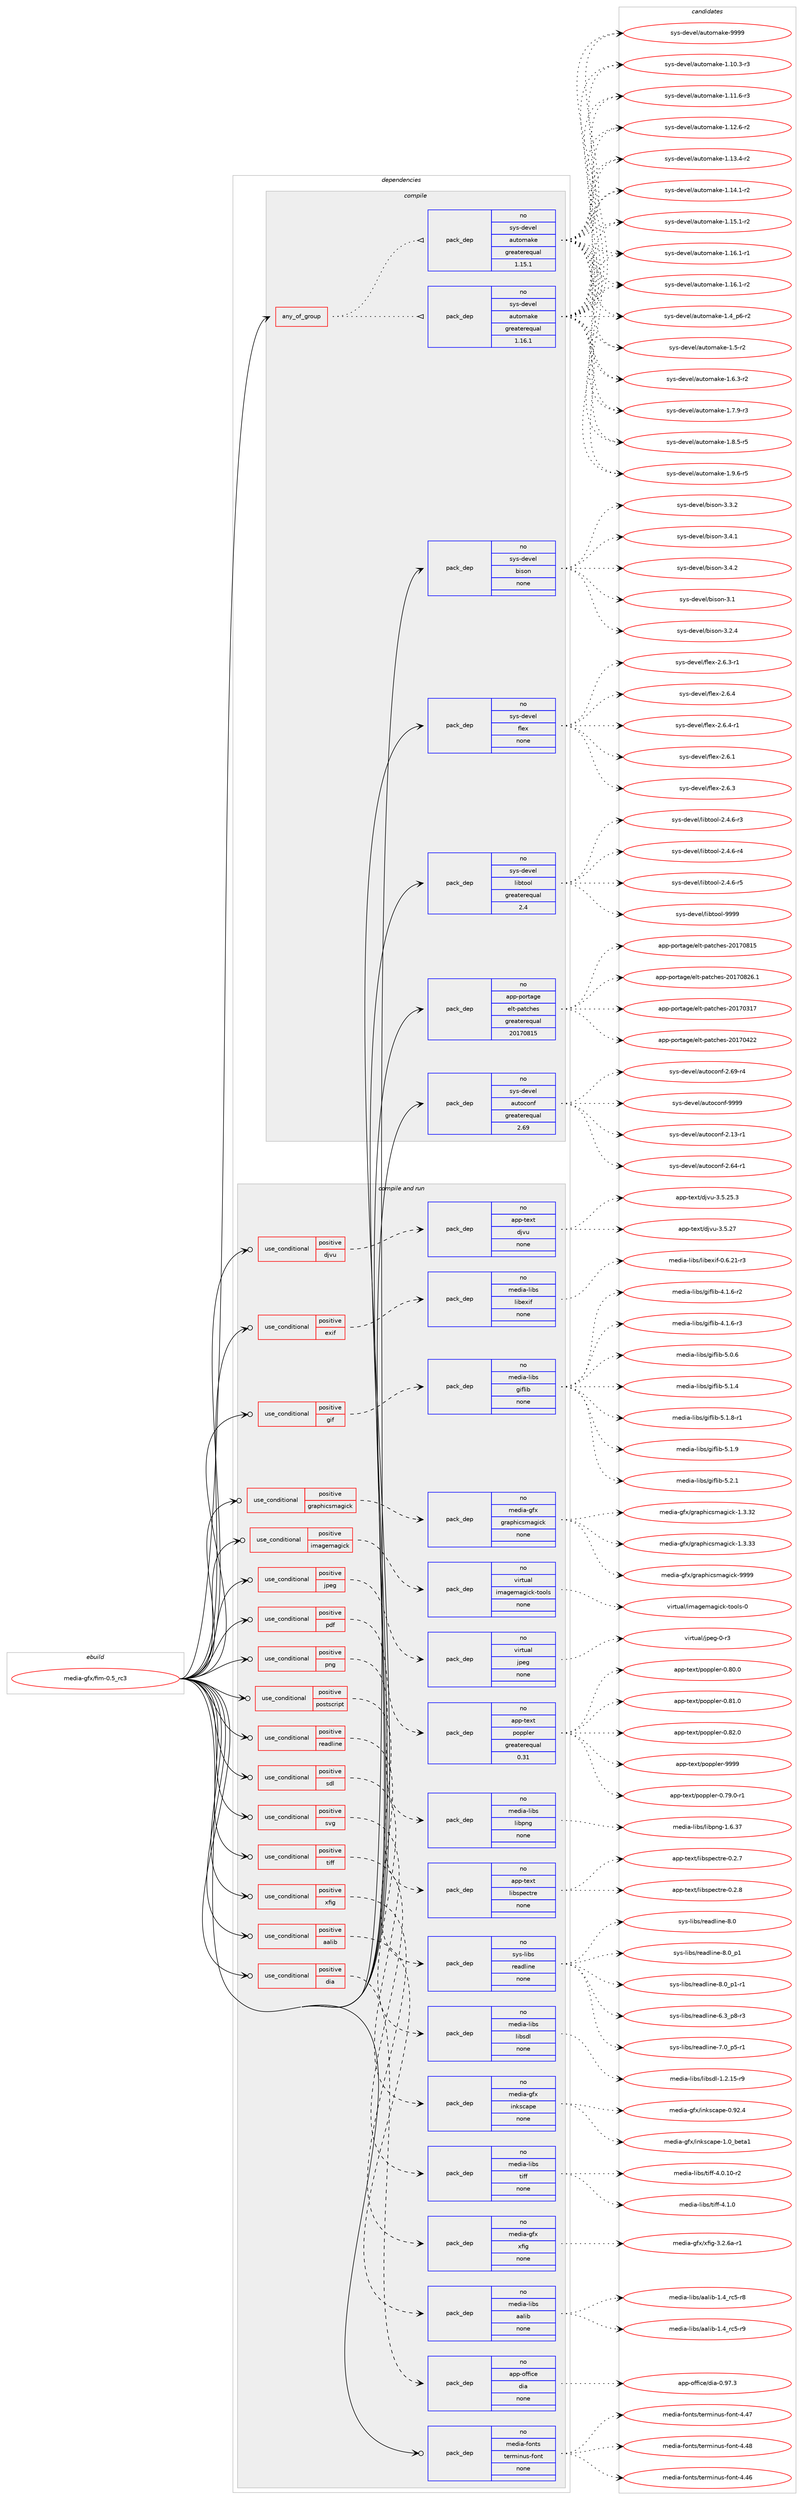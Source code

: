 digraph prolog {

# *************
# Graph options
# *************

newrank=true;
concentrate=true;
compound=true;
graph [rankdir=LR,fontname=Helvetica,fontsize=10,ranksep=1.5];#, ranksep=2.5, nodesep=0.2];
edge  [arrowhead=vee];
node  [fontname=Helvetica,fontsize=10];

# **********
# The ebuild
# **********

subgraph cluster_leftcol {
color=gray;
rank=same;
label=<<i>ebuild</i>>;
id [label="media-gfx/fim-0.5_rc3", color=red, width=4, href="../media-gfx/fim-0.5_rc3.svg"];
}

# ****************
# The dependencies
# ****************

subgraph cluster_midcol {
color=gray;
label=<<i>dependencies</i>>;
subgraph cluster_compile {
fillcolor="#eeeeee";
style=filled;
label=<<i>compile</i>>;
subgraph any13114 {
dependency779143 [label=<<TABLE BORDER="0" CELLBORDER="1" CELLSPACING="0" CELLPADDING="4"><TR><TD CELLPADDING="10">any_of_group</TD></TR></TABLE>>, shape=none, color=red];subgraph pack575987 {
dependency779144 [label=<<TABLE BORDER="0" CELLBORDER="1" CELLSPACING="0" CELLPADDING="4" WIDTH="220"><TR><TD ROWSPAN="6" CELLPADDING="30">pack_dep</TD></TR><TR><TD WIDTH="110">no</TD></TR><TR><TD>sys-devel</TD></TR><TR><TD>automake</TD></TR><TR><TD>greaterequal</TD></TR><TR><TD>1.16.1</TD></TR></TABLE>>, shape=none, color=blue];
}
dependency779143:e -> dependency779144:w [weight=20,style="dotted",arrowhead="oinv"];
subgraph pack575988 {
dependency779145 [label=<<TABLE BORDER="0" CELLBORDER="1" CELLSPACING="0" CELLPADDING="4" WIDTH="220"><TR><TD ROWSPAN="6" CELLPADDING="30">pack_dep</TD></TR><TR><TD WIDTH="110">no</TD></TR><TR><TD>sys-devel</TD></TR><TR><TD>automake</TD></TR><TR><TD>greaterequal</TD></TR><TR><TD>1.15.1</TD></TR></TABLE>>, shape=none, color=blue];
}
dependency779143:e -> dependency779145:w [weight=20,style="dotted",arrowhead="oinv"];
}
id:e -> dependency779143:w [weight=20,style="solid",arrowhead="vee"];
subgraph pack575989 {
dependency779146 [label=<<TABLE BORDER="0" CELLBORDER="1" CELLSPACING="0" CELLPADDING="4" WIDTH="220"><TR><TD ROWSPAN="6" CELLPADDING="30">pack_dep</TD></TR><TR><TD WIDTH="110">no</TD></TR><TR><TD>app-portage</TD></TR><TR><TD>elt-patches</TD></TR><TR><TD>greaterequal</TD></TR><TR><TD>20170815</TD></TR></TABLE>>, shape=none, color=blue];
}
id:e -> dependency779146:w [weight=20,style="solid",arrowhead="vee"];
subgraph pack575990 {
dependency779147 [label=<<TABLE BORDER="0" CELLBORDER="1" CELLSPACING="0" CELLPADDING="4" WIDTH="220"><TR><TD ROWSPAN="6" CELLPADDING="30">pack_dep</TD></TR><TR><TD WIDTH="110">no</TD></TR><TR><TD>sys-devel</TD></TR><TR><TD>autoconf</TD></TR><TR><TD>greaterequal</TD></TR><TR><TD>2.69</TD></TR></TABLE>>, shape=none, color=blue];
}
id:e -> dependency779147:w [weight=20,style="solid",arrowhead="vee"];
subgraph pack575991 {
dependency779148 [label=<<TABLE BORDER="0" CELLBORDER="1" CELLSPACING="0" CELLPADDING="4" WIDTH="220"><TR><TD ROWSPAN="6" CELLPADDING="30">pack_dep</TD></TR><TR><TD WIDTH="110">no</TD></TR><TR><TD>sys-devel</TD></TR><TR><TD>bison</TD></TR><TR><TD>none</TD></TR><TR><TD></TD></TR></TABLE>>, shape=none, color=blue];
}
id:e -> dependency779148:w [weight=20,style="solid",arrowhead="vee"];
subgraph pack575992 {
dependency779149 [label=<<TABLE BORDER="0" CELLBORDER="1" CELLSPACING="0" CELLPADDING="4" WIDTH="220"><TR><TD ROWSPAN="6" CELLPADDING="30">pack_dep</TD></TR><TR><TD WIDTH="110">no</TD></TR><TR><TD>sys-devel</TD></TR><TR><TD>flex</TD></TR><TR><TD>none</TD></TR><TR><TD></TD></TR></TABLE>>, shape=none, color=blue];
}
id:e -> dependency779149:w [weight=20,style="solid",arrowhead="vee"];
subgraph pack575993 {
dependency779150 [label=<<TABLE BORDER="0" CELLBORDER="1" CELLSPACING="0" CELLPADDING="4" WIDTH="220"><TR><TD ROWSPAN="6" CELLPADDING="30">pack_dep</TD></TR><TR><TD WIDTH="110">no</TD></TR><TR><TD>sys-devel</TD></TR><TR><TD>libtool</TD></TR><TR><TD>greaterequal</TD></TR><TR><TD>2.4</TD></TR></TABLE>>, shape=none, color=blue];
}
id:e -> dependency779150:w [weight=20,style="solid",arrowhead="vee"];
}
subgraph cluster_compileandrun {
fillcolor="#eeeeee";
style=filled;
label=<<i>compile and run</i>>;
subgraph cond189625 {
dependency779151 [label=<<TABLE BORDER="0" CELLBORDER="1" CELLSPACING="0" CELLPADDING="4"><TR><TD ROWSPAN="3" CELLPADDING="10">use_conditional</TD></TR><TR><TD>positive</TD></TR><TR><TD>aalib</TD></TR></TABLE>>, shape=none, color=red];
subgraph pack575994 {
dependency779152 [label=<<TABLE BORDER="0" CELLBORDER="1" CELLSPACING="0" CELLPADDING="4" WIDTH="220"><TR><TD ROWSPAN="6" CELLPADDING="30">pack_dep</TD></TR><TR><TD WIDTH="110">no</TD></TR><TR><TD>media-libs</TD></TR><TR><TD>aalib</TD></TR><TR><TD>none</TD></TR><TR><TD></TD></TR></TABLE>>, shape=none, color=blue];
}
dependency779151:e -> dependency779152:w [weight=20,style="dashed",arrowhead="vee"];
}
id:e -> dependency779151:w [weight=20,style="solid",arrowhead="odotvee"];
subgraph cond189626 {
dependency779153 [label=<<TABLE BORDER="0" CELLBORDER="1" CELLSPACING="0" CELLPADDING="4"><TR><TD ROWSPAN="3" CELLPADDING="10">use_conditional</TD></TR><TR><TD>positive</TD></TR><TR><TD>dia</TD></TR></TABLE>>, shape=none, color=red];
subgraph pack575995 {
dependency779154 [label=<<TABLE BORDER="0" CELLBORDER="1" CELLSPACING="0" CELLPADDING="4" WIDTH="220"><TR><TD ROWSPAN="6" CELLPADDING="30">pack_dep</TD></TR><TR><TD WIDTH="110">no</TD></TR><TR><TD>app-office</TD></TR><TR><TD>dia</TD></TR><TR><TD>none</TD></TR><TR><TD></TD></TR></TABLE>>, shape=none, color=blue];
}
dependency779153:e -> dependency779154:w [weight=20,style="dashed",arrowhead="vee"];
}
id:e -> dependency779153:w [weight=20,style="solid",arrowhead="odotvee"];
subgraph cond189627 {
dependency779155 [label=<<TABLE BORDER="0" CELLBORDER="1" CELLSPACING="0" CELLPADDING="4"><TR><TD ROWSPAN="3" CELLPADDING="10">use_conditional</TD></TR><TR><TD>positive</TD></TR><TR><TD>djvu</TD></TR></TABLE>>, shape=none, color=red];
subgraph pack575996 {
dependency779156 [label=<<TABLE BORDER="0" CELLBORDER="1" CELLSPACING="0" CELLPADDING="4" WIDTH="220"><TR><TD ROWSPAN="6" CELLPADDING="30">pack_dep</TD></TR><TR><TD WIDTH="110">no</TD></TR><TR><TD>app-text</TD></TR><TR><TD>djvu</TD></TR><TR><TD>none</TD></TR><TR><TD></TD></TR></TABLE>>, shape=none, color=blue];
}
dependency779155:e -> dependency779156:w [weight=20,style="dashed",arrowhead="vee"];
}
id:e -> dependency779155:w [weight=20,style="solid",arrowhead="odotvee"];
subgraph cond189628 {
dependency779157 [label=<<TABLE BORDER="0" CELLBORDER="1" CELLSPACING="0" CELLPADDING="4"><TR><TD ROWSPAN="3" CELLPADDING="10">use_conditional</TD></TR><TR><TD>positive</TD></TR><TR><TD>exif</TD></TR></TABLE>>, shape=none, color=red];
subgraph pack575997 {
dependency779158 [label=<<TABLE BORDER="0" CELLBORDER="1" CELLSPACING="0" CELLPADDING="4" WIDTH="220"><TR><TD ROWSPAN="6" CELLPADDING="30">pack_dep</TD></TR><TR><TD WIDTH="110">no</TD></TR><TR><TD>media-libs</TD></TR><TR><TD>libexif</TD></TR><TR><TD>none</TD></TR><TR><TD></TD></TR></TABLE>>, shape=none, color=blue];
}
dependency779157:e -> dependency779158:w [weight=20,style="dashed",arrowhead="vee"];
}
id:e -> dependency779157:w [weight=20,style="solid",arrowhead="odotvee"];
subgraph cond189629 {
dependency779159 [label=<<TABLE BORDER="0" CELLBORDER="1" CELLSPACING="0" CELLPADDING="4"><TR><TD ROWSPAN="3" CELLPADDING="10">use_conditional</TD></TR><TR><TD>positive</TD></TR><TR><TD>gif</TD></TR></TABLE>>, shape=none, color=red];
subgraph pack575998 {
dependency779160 [label=<<TABLE BORDER="0" CELLBORDER="1" CELLSPACING="0" CELLPADDING="4" WIDTH="220"><TR><TD ROWSPAN="6" CELLPADDING="30">pack_dep</TD></TR><TR><TD WIDTH="110">no</TD></TR><TR><TD>media-libs</TD></TR><TR><TD>giflib</TD></TR><TR><TD>none</TD></TR><TR><TD></TD></TR></TABLE>>, shape=none, color=blue];
}
dependency779159:e -> dependency779160:w [weight=20,style="dashed",arrowhead="vee"];
}
id:e -> dependency779159:w [weight=20,style="solid",arrowhead="odotvee"];
subgraph cond189630 {
dependency779161 [label=<<TABLE BORDER="0" CELLBORDER="1" CELLSPACING="0" CELLPADDING="4"><TR><TD ROWSPAN="3" CELLPADDING="10">use_conditional</TD></TR><TR><TD>positive</TD></TR><TR><TD>graphicsmagick</TD></TR></TABLE>>, shape=none, color=red];
subgraph pack575999 {
dependency779162 [label=<<TABLE BORDER="0" CELLBORDER="1" CELLSPACING="0" CELLPADDING="4" WIDTH="220"><TR><TD ROWSPAN="6" CELLPADDING="30">pack_dep</TD></TR><TR><TD WIDTH="110">no</TD></TR><TR><TD>media-gfx</TD></TR><TR><TD>graphicsmagick</TD></TR><TR><TD>none</TD></TR><TR><TD></TD></TR></TABLE>>, shape=none, color=blue];
}
dependency779161:e -> dependency779162:w [weight=20,style="dashed",arrowhead="vee"];
}
id:e -> dependency779161:w [weight=20,style="solid",arrowhead="odotvee"];
subgraph cond189631 {
dependency779163 [label=<<TABLE BORDER="0" CELLBORDER="1" CELLSPACING="0" CELLPADDING="4"><TR><TD ROWSPAN="3" CELLPADDING="10">use_conditional</TD></TR><TR><TD>positive</TD></TR><TR><TD>imagemagick</TD></TR></TABLE>>, shape=none, color=red];
subgraph pack576000 {
dependency779164 [label=<<TABLE BORDER="0" CELLBORDER="1" CELLSPACING="0" CELLPADDING="4" WIDTH="220"><TR><TD ROWSPAN="6" CELLPADDING="30">pack_dep</TD></TR><TR><TD WIDTH="110">no</TD></TR><TR><TD>virtual</TD></TR><TR><TD>imagemagick-tools</TD></TR><TR><TD>none</TD></TR><TR><TD></TD></TR></TABLE>>, shape=none, color=blue];
}
dependency779163:e -> dependency779164:w [weight=20,style="dashed",arrowhead="vee"];
}
id:e -> dependency779163:w [weight=20,style="solid",arrowhead="odotvee"];
subgraph cond189632 {
dependency779165 [label=<<TABLE BORDER="0" CELLBORDER="1" CELLSPACING="0" CELLPADDING="4"><TR><TD ROWSPAN="3" CELLPADDING="10">use_conditional</TD></TR><TR><TD>positive</TD></TR><TR><TD>jpeg</TD></TR></TABLE>>, shape=none, color=red];
subgraph pack576001 {
dependency779166 [label=<<TABLE BORDER="0" CELLBORDER="1" CELLSPACING="0" CELLPADDING="4" WIDTH="220"><TR><TD ROWSPAN="6" CELLPADDING="30">pack_dep</TD></TR><TR><TD WIDTH="110">no</TD></TR><TR><TD>virtual</TD></TR><TR><TD>jpeg</TD></TR><TR><TD>none</TD></TR><TR><TD></TD></TR></TABLE>>, shape=none, color=blue];
}
dependency779165:e -> dependency779166:w [weight=20,style="dashed",arrowhead="vee"];
}
id:e -> dependency779165:w [weight=20,style="solid",arrowhead="odotvee"];
subgraph cond189633 {
dependency779167 [label=<<TABLE BORDER="0" CELLBORDER="1" CELLSPACING="0" CELLPADDING="4"><TR><TD ROWSPAN="3" CELLPADDING="10">use_conditional</TD></TR><TR><TD>positive</TD></TR><TR><TD>pdf</TD></TR></TABLE>>, shape=none, color=red];
subgraph pack576002 {
dependency779168 [label=<<TABLE BORDER="0" CELLBORDER="1" CELLSPACING="0" CELLPADDING="4" WIDTH="220"><TR><TD ROWSPAN="6" CELLPADDING="30">pack_dep</TD></TR><TR><TD WIDTH="110">no</TD></TR><TR><TD>app-text</TD></TR><TR><TD>poppler</TD></TR><TR><TD>greaterequal</TD></TR><TR><TD>0.31</TD></TR></TABLE>>, shape=none, color=blue];
}
dependency779167:e -> dependency779168:w [weight=20,style="dashed",arrowhead="vee"];
}
id:e -> dependency779167:w [weight=20,style="solid",arrowhead="odotvee"];
subgraph cond189634 {
dependency779169 [label=<<TABLE BORDER="0" CELLBORDER="1" CELLSPACING="0" CELLPADDING="4"><TR><TD ROWSPAN="3" CELLPADDING="10">use_conditional</TD></TR><TR><TD>positive</TD></TR><TR><TD>png</TD></TR></TABLE>>, shape=none, color=red];
subgraph pack576003 {
dependency779170 [label=<<TABLE BORDER="0" CELLBORDER="1" CELLSPACING="0" CELLPADDING="4" WIDTH="220"><TR><TD ROWSPAN="6" CELLPADDING="30">pack_dep</TD></TR><TR><TD WIDTH="110">no</TD></TR><TR><TD>media-libs</TD></TR><TR><TD>libpng</TD></TR><TR><TD>none</TD></TR><TR><TD></TD></TR></TABLE>>, shape=none, color=blue];
}
dependency779169:e -> dependency779170:w [weight=20,style="dashed",arrowhead="vee"];
}
id:e -> dependency779169:w [weight=20,style="solid",arrowhead="odotvee"];
subgraph cond189635 {
dependency779171 [label=<<TABLE BORDER="0" CELLBORDER="1" CELLSPACING="0" CELLPADDING="4"><TR><TD ROWSPAN="3" CELLPADDING="10">use_conditional</TD></TR><TR><TD>positive</TD></TR><TR><TD>postscript</TD></TR></TABLE>>, shape=none, color=red];
subgraph pack576004 {
dependency779172 [label=<<TABLE BORDER="0" CELLBORDER="1" CELLSPACING="0" CELLPADDING="4" WIDTH="220"><TR><TD ROWSPAN="6" CELLPADDING="30">pack_dep</TD></TR><TR><TD WIDTH="110">no</TD></TR><TR><TD>app-text</TD></TR><TR><TD>libspectre</TD></TR><TR><TD>none</TD></TR><TR><TD></TD></TR></TABLE>>, shape=none, color=blue];
}
dependency779171:e -> dependency779172:w [weight=20,style="dashed",arrowhead="vee"];
}
id:e -> dependency779171:w [weight=20,style="solid",arrowhead="odotvee"];
subgraph cond189636 {
dependency779173 [label=<<TABLE BORDER="0" CELLBORDER="1" CELLSPACING="0" CELLPADDING="4"><TR><TD ROWSPAN="3" CELLPADDING="10">use_conditional</TD></TR><TR><TD>positive</TD></TR><TR><TD>readline</TD></TR></TABLE>>, shape=none, color=red];
subgraph pack576005 {
dependency779174 [label=<<TABLE BORDER="0" CELLBORDER="1" CELLSPACING="0" CELLPADDING="4" WIDTH="220"><TR><TD ROWSPAN="6" CELLPADDING="30">pack_dep</TD></TR><TR><TD WIDTH="110">no</TD></TR><TR><TD>sys-libs</TD></TR><TR><TD>readline</TD></TR><TR><TD>none</TD></TR><TR><TD></TD></TR></TABLE>>, shape=none, color=blue];
}
dependency779173:e -> dependency779174:w [weight=20,style="dashed",arrowhead="vee"];
}
id:e -> dependency779173:w [weight=20,style="solid",arrowhead="odotvee"];
subgraph cond189637 {
dependency779175 [label=<<TABLE BORDER="0" CELLBORDER="1" CELLSPACING="0" CELLPADDING="4"><TR><TD ROWSPAN="3" CELLPADDING="10">use_conditional</TD></TR><TR><TD>positive</TD></TR><TR><TD>sdl</TD></TR></TABLE>>, shape=none, color=red];
subgraph pack576006 {
dependency779176 [label=<<TABLE BORDER="0" CELLBORDER="1" CELLSPACING="0" CELLPADDING="4" WIDTH="220"><TR><TD ROWSPAN="6" CELLPADDING="30">pack_dep</TD></TR><TR><TD WIDTH="110">no</TD></TR><TR><TD>media-libs</TD></TR><TR><TD>libsdl</TD></TR><TR><TD>none</TD></TR><TR><TD></TD></TR></TABLE>>, shape=none, color=blue];
}
dependency779175:e -> dependency779176:w [weight=20,style="dashed",arrowhead="vee"];
}
id:e -> dependency779175:w [weight=20,style="solid",arrowhead="odotvee"];
subgraph cond189638 {
dependency779177 [label=<<TABLE BORDER="0" CELLBORDER="1" CELLSPACING="0" CELLPADDING="4"><TR><TD ROWSPAN="3" CELLPADDING="10">use_conditional</TD></TR><TR><TD>positive</TD></TR><TR><TD>svg</TD></TR></TABLE>>, shape=none, color=red];
subgraph pack576007 {
dependency779178 [label=<<TABLE BORDER="0" CELLBORDER="1" CELLSPACING="0" CELLPADDING="4" WIDTH="220"><TR><TD ROWSPAN="6" CELLPADDING="30">pack_dep</TD></TR><TR><TD WIDTH="110">no</TD></TR><TR><TD>media-gfx</TD></TR><TR><TD>inkscape</TD></TR><TR><TD>none</TD></TR><TR><TD></TD></TR></TABLE>>, shape=none, color=blue];
}
dependency779177:e -> dependency779178:w [weight=20,style="dashed",arrowhead="vee"];
}
id:e -> dependency779177:w [weight=20,style="solid",arrowhead="odotvee"];
subgraph cond189639 {
dependency779179 [label=<<TABLE BORDER="0" CELLBORDER="1" CELLSPACING="0" CELLPADDING="4"><TR><TD ROWSPAN="3" CELLPADDING="10">use_conditional</TD></TR><TR><TD>positive</TD></TR><TR><TD>tiff</TD></TR></TABLE>>, shape=none, color=red];
subgraph pack576008 {
dependency779180 [label=<<TABLE BORDER="0" CELLBORDER="1" CELLSPACING="0" CELLPADDING="4" WIDTH="220"><TR><TD ROWSPAN="6" CELLPADDING="30">pack_dep</TD></TR><TR><TD WIDTH="110">no</TD></TR><TR><TD>media-libs</TD></TR><TR><TD>tiff</TD></TR><TR><TD>none</TD></TR><TR><TD></TD></TR></TABLE>>, shape=none, color=blue];
}
dependency779179:e -> dependency779180:w [weight=20,style="dashed",arrowhead="vee"];
}
id:e -> dependency779179:w [weight=20,style="solid",arrowhead="odotvee"];
subgraph cond189640 {
dependency779181 [label=<<TABLE BORDER="0" CELLBORDER="1" CELLSPACING="0" CELLPADDING="4"><TR><TD ROWSPAN="3" CELLPADDING="10">use_conditional</TD></TR><TR><TD>positive</TD></TR><TR><TD>xfig</TD></TR></TABLE>>, shape=none, color=red];
subgraph pack576009 {
dependency779182 [label=<<TABLE BORDER="0" CELLBORDER="1" CELLSPACING="0" CELLPADDING="4" WIDTH="220"><TR><TD ROWSPAN="6" CELLPADDING="30">pack_dep</TD></TR><TR><TD WIDTH="110">no</TD></TR><TR><TD>media-gfx</TD></TR><TR><TD>xfig</TD></TR><TR><TD>none</TD></TR><TR><TD></TD></TR></TABLE>>, shape=none, color=blue];
}
dependency779181:e -> dependency779182:w [weight=20,style="dashed",arrowhead="vee"];
}
id:e -> dependency779181:w [weight=20,style="solid",arrowhead="odotvee"];
subgraph pack576010 {
dependency779183 [label=<<TABLE BORDER="0" CELLBORDER="1" CELLSPACING="0" CELLPADDING="4" WIDTH="220"><TR><TD ROWSPAN="6" CELLPADDING="30">pack_dep</TD></TR><TR><TD WIDTH="110">no</TD></TR><TR><TD>media-fonts</TD></TR><TR><TD>terminus-font</TD></TR><TR><TD>none</TD></TR><TR><TD></TD></TR></TABLE>>, shape=none, color=blue];
}
id:e -> dependency779183:w [weight=20,style="solid",arrowhead="odotvee"];
}
subgraph cluster_run {
fillcolor="#eeeeee";
style=filled;
label=<<i>run</i>>;
}
}

# **************
# The candidates
# **************

subgraph cluster_choices {
rank=same;
color=gray;
label=<<i>candidates</i>>;

subgraph choice575987 {
color=black;
nodesep=1;
choice11512111545100101118101108479711711611110997107101454946494846514511451 [label="sys-devel/automake-1.10.3-r3", color=red, width=4,href="../sys-devel/automake-1.10.3-r3.svg"];
choice11512111545100101118101108479711711611110997107101454946494946544511451 [label="sys-devel/automake-1.11.6-r3", color=red, width=4,href="../sys-devel/automake-1.11.6-r3.svg"];
choice11512111545100101118101108479711711611110997107101454946495046544511450 [label="sys-devel/automake-1.12.6-r2", color=red, width=4,href="../sys-devel/automake-1.12.6-r2.svg"];
choice11512111545100101118101108479711711611110997107101454946495146524511450 [label="sys-devel/automake-1.13.4-r2", color=red, width=4,href="../sys-devel/automake-1.13.4-r2.svg"];
choice11512111545100101118101108479711711611110997107101454946495246494511450 [label="sys-devel/automake-1.14.1-r2", color=red, width=4,href="../sys-devel/automake-1.14.1-r2.svg"];
choice11512111545100101118101108479711711611110997107101454946495346494511450 [label="sys-devel/automake-1.15.1-r2", color=red, width=4,href="../sys-devel/automake-1.15.1-r2.svg"];
choice11512111545100101118101108479711711611110997107101454946495446494511449 [label="sys-devel/automake-1.16.1-r1", color=red, width=4,href="../sys-devel/automake-1.16.1-r1.svg"];
choice11512111545100101118101108479711711611110997107101454946495446494511450 [label="sys-devel/automake-1.16.1-r2", color=red, width=4,href="../sys-devel/automake-1.16.1-r2.svg"];
choice115121115451001011181011084797117116111109971071014549465295112544511450 [label="sys-devel/automake-1.4_p6-r2", color=red, width=4,href="../sys-devel/automake-1.4_p6-r2.svg"];
choice11512111545100101118101108479711711611110997107101454946534511450 [label="sys-devel/automake-1.5-r2", color=red, width=4,href="../sys-devel/automake-1.5-r2.svg"];
choice115121115451001011181011084797117116111109971071014549465446514511450 [label="sys-devel/automake-1.6.3-r2", color=red, width=4,href="../sys-devel/automake-1.6.3-r2.svg"];
choice115121115451001011181011084797117116111109971071014549465546574511451 [label="sys-devel/automake-1.7.9-r3", color=red, width=4,href="../sys-devel/automake-1.7.9-r3.svg"];
choice115121115451001011181011084797117116111109971071014549465646534511453 [label="sys-devel/automake-1.8.5-r5", color=red, width=4,href="../sys-devel/automake-1.8.5-r5.svg"];
choice115121115451001011181011084797117116111109971071014549465746544511453 [label="sys-devel/automake-1.9.6-r5", color=red, width=4,href="../sys-devel/automake-1.9.6-r5.svg"];
choice115121115451001011181011084797117116111109971071014557575757 [label="sys-devel/automake-9999", color=red, width=4,href="../sys-devel/automake-9999.svg"];
dependency779144:e -> choice11512111545100101118101108479711711611110997107101454946494846514511451:w [style=dotted,weight="100"];
dependency779144:e -> choice11512111545100101118101108479711711611110997107101454946494946544511451:w [style=dotted,weight="100"];
dependency779144:e -> choice11512111545100101118101108479711711611110997107101454946495046544511450:w [style=dotted,weight="100"];
dependency779144:e -> choice11512111545100101118101108479711711611110997107101454946495146524511450:w [style=dotted,weight="100"];
dependency779144:e -> choice11512111545100101118101108479711711611110997107101454946495246494511450:w [style=dotted,weight="100"];
dependency779144:e -> choice11512111545100101118101108479711711611110997107101454946495346494511450:w [style=dotted,weight="100"];
dependency779144:e -> choice11512111545100101118101108479711711611110997107101454946495446494511449:w [style=dotted,weight="100"];
dependency779144:e -> choice11512111545100101118101108479711711611110997107101454946495446494511450:w [style=dotted,weight="100"];
dependency779144:e -> choice115121115451001011181011084797117116111109971071014549465295112544511450:w [style=dotted,weight="100"];
dependency779144:e -> choice11512111545100101118101108479711711611110997107101454946534511450:w [style=dotted,weight="100"];
dependency779144:e -> choice115121115451001011181011084797117116111109971071014549465446514511450:w [style=dotted,weight="100"];
dependency779144:e -> choice115121115451001011181011084797117116111109971071014549465546574511451:w [style=dotted,weight="100"];
dependency779144:e -> choice115121115451001011181011084797117116111109971071014549465646534511453:w [style=dotted,weight="100"];
dependency779144:e -> choice115121115451001011181011084797117116111109971071014549465746544511453:w [style=dotted,weight="100"];
dependency779144:e -> choice115121115451001011181011084797117116111109971071014557575757:w [style=dotted,weight="100"];
}
subgraph choice575988 {
color=black;
nodesep=1;
choice11512111545100101118101108479711711611110997107101454946494846514511451 [label="sys-devel/automake-1.10.3-r3", color=red, width=4,href="../sys-devel/automake-1.10.3-r3.svg"];
choice11512111545100101118101108479711711611110997107101454946494946544511451 [label="sys-devel/automake-1.11.6-r3", color=red, width=4,href="../sys-devel/automake-1.11.6-r3.svg"];
choice11512111545100101118101108479711711611110997107101454946495046544511450 [label="sys-devel/automake-1.12.6-r2", color=red, width=4,href="../sys-devel/automake-1.12.6-r2.svg"];
choice11512111545100101118101108479711711611110997107101454946495146524511450 [label="sys-devel/automake-1.13.4-r2", color=red, width=4,href="../sys-devel/automake-1.13.4-r2.svg"];
choice11512111545100101118101108479711711611110997107101454946495246494511450 [label="sys-devel/automake-1.14.1-r2", color=red, width=4,href="../sys-devel/automake-1.14.1-r2.svg"];
choice11512111545100101118101108479711711611110997107101454946495346494511450 [label="sys-devel/automake-1.15.1-r2", color=red, width=4,href="../sys-devel/automake-1.15.1-r2.svg"];
choice11512111545100101118101108479711711611110997107101454946495446494511449 [label="sys-devel/automake-1.16.1-r1", color=red, width=4,href="../sys-devel/automake-1.16.1-r1.svg"];
choice11512111545100101118101108479711711611110997107101454946495446494511450 [label="sys-devel/automake-1.16.1-r2", color=red, width=4,href="../sys-devel/automake-1.16.1-r2.svg"];
choice115121115451001011181011084797117116111109971071014549465295112544511450 [label="sys-devel/automake-1.4_p6-r2", color=red, width=4,href="../sys-devel/automake-1.4_p6-r2.svg"];
choice11512111545100101118101108479711711611110997107101454946534511450 [label="sys-devel/automake-1.5-r2", color=red, width=4,href="../sys-devel/automake-1.5-r2.svg"];
choice115121115451001011181011084797117116111109971071014549465446514511450 [label="sys-devel/automake-1.6.3-r2", color=red, width=4,href="../sys-devel/automake-1.6.3-r2.svg"];
choice115121115451001011181011084797117116111109971071014549465546574511451 [label="sys-devel/automake-1.7.9-r3", color=red, width=4,href="../sys-devel/automake-1.7.9-r3.svg"];
choice115121115451001011181011084797117116111109971071014549465646534511453 [label="sys-devel/automake-1.8.5-r5", color=red, width=4,href="../sys-devel/automake-1.8.5-r5.svg"];
choice115121115451001011181011084797117116111109971071014549465746544511453 [label="sys-devel/automake-1.9.6-r5", color=red, width=4,href="../sys-devel/automake-1.9.6-r5.svg"];
choice115121115451001011181011084797117116111109971071014557575757 [label="sys-devel/automake-9999", color=red, width=4,href="../sys-devel/automake-9999.svg"];
dependency779145:e -> choice11512111545100101118101108479711711611110997107101454946494846514511451:w [style=dotted,weight="100"];
dependency779145:e -> choice11512111545100101118101108479711711611110997107101454946494946544511451:w [style=dotted,weight="100"];
dependency779145:e -> choice11512111545100101118101108479711711611110997107101454946495046544511450:w [style=dotted,weight="100"];
dependency779145:e -> choice11512111545100101118101108479711711611110997107101454946495146524511450:w [style=dotted,weight="100"];
dependency779145:e -> choice11512111545100101118101108479711711611110997107101454946495246494511450:w [style=dotted,weight="100"];
dependency779145:e -> choice11512111545100101118101108479711711611110997107101454946495346494511450:w [style=dotted,weight="100"];
dependency779145:e -> choice11512111545100101118101108479711711611110997107101454946495446494511449:w [style=dotted,weight="100"];
dependency779145:e -> choice11512111545100101118101108479711711611110997107101454946495446494511450:w [style=dotted,weight="100"];
dependency779145:e -> choice115121115451001011181011084797117116111109971071014549465295112544511450:w [style=dotted,weight="100"];
dependency779145:e -> choice11512111545100101118101108479711711611110997107101454946534511450:w [style=dotted,weight="100"];
dependency779145:e -> choice115121115451001011181011084797117116111109971071014549465446514511450:w [style=dotted,weight="100"];
dependency779145:e -> choice115121115451001011181011084797117116111109971071014549465546574511451:w [style=dotted,weight="100"];
dependency779145:e -> choice115121115451001011181011084797117116111109971071014549465646534511453:w [style=dotted,weight="100"];
dependency779145:e -> choice115121115451001011181011084797117116111109971071014549465746544511453:w [style=dotted,weight="100"];
dependency779145:e -> choice115121115451001011181011084797117116111109971071014557575757:w [style=dotted,weight="100"];
}
subgraph choice575989 {
color=black;
nodesep=1;
choice97112112451121111141169710310147101108116451129711699104101115455048495548514955 [label="app-portage/elt-patches-20170317", color=red, width=4,href="../app-portage/elt-patches-20170317.svg"];
choice97112112451121111141169710310147101108116451129711699104101115455048495548525050 [label="app-portage/elt-patches-20170422", color=red, width=4,href="../app-portage/elt-patches-20170422.svg"];
choice97112112451121111141169710310147101108116451129711699104101115455048495548564953 [label="app-portage/elt-patches-20170815", color=red, width=4,href="../app-portage/elt-patches-20170815.svg"];
choice971121124511211111411697103101471011081164511297116991041011154550484955485650544649 [label="app-portage/elt-patches-20170826.1", color=red, width=4,href="../app-portage/elt-patches-20170826.1.svg"];
dependency779146:e -> choice97112112451121111141169710310147101108116451129711699104101115455048495548514955:w [style=dotted,weight="100"];
dependency779146:e -> choice97112112451121111141169710310147101108116451129711699104101115455048495548525050:w [style=dotted,weight="100"];
dependency779146:e -> choice97112112451121111141169710310147101108116451129711699104101115455048495548564953:w [style=dotted,weight="100"];
dependency779146:e -> choice971121124511211111411697103101471011081164511297116991041011154550484955485650544649:w [style=dotted,weight="100"];
}
subgraph choice575990 {
color=black;
nodesep=1;
choice1151211154510010111810110847971171161119911111010245504649514511449 [label="sys-devel/autoconf-2.13-r1", color=red, width=4,href="../sys-devel/autoconf-2.13-r1.svg"];
choice1151211154510010111810110847971171161119911111010245504654524511449 [label="sys-devel/autoconf-2.64-r1", color=red, width=4,href="../sys-devel/autoconf-2.64-r1.svg"];
choice1151211154510010111810110847971171161119911111010245504654574511452 [label="sys-devel/autoconf-2.69-r4", color=red, width=4,href="../sys-devel/autoconf-2.69-r4.svg"];
choice115121115451001011181011084797117116111991111101024557575757 [label="sys-devel/autoconf-9999", color=red, width=4,href="../sys-devel/autoconf-9999.svg"];
dependency779147:e -> choice1151211154510010111810110847971171161119911111010245504649514511449:w [style=dotted,weight="100"];
dependency779147:e -> choice1151211154510010111810110847971171161119911111010245504654524511449:w [style=dotted,weight="100"];
dependency779147:e -> choice1151211154510010111810110847971171161119911111010245504654574511452:w [style=dotted,weight="100"];
dependency779147:e -> choice115121115451001011181011084797117116111991111101024557575757:w [style=dotted,weight="100"];
}
subgraph choice575991 {
color=black;
nodesep=1;
choice11512111545100101118101108479810511511111045514649 [label="sys-devel/bison-3.1", color=red, width=4,href="../sys-devel/bison-3.1.svg"];
choice115121115451001011181011084798105115111110455146504652 [label="sys-devel/bison-3.2.4", color=red, width=4,href="../sys-devel/bison-3.2.4.svg"];
choice115121115451001011181011084798105115111110455146514650 [label="sys-devel/bison-3.3.2", color=red, width=4,href="../sys-devel/bison-3.3.2.svg"];
choice115121115451001011181011084798105115111110455146524649 [label="sys-devel/bison-3.4.1", color=red, width=4,href="../sys-devel/bison-3.4.1.svg"];
choice115121115451001011181011084798105115111110455146524650 [label="sys-devel/bison-3.4.2", color=red, width=4,href="../sys-devel/bison-3.4.2.svg"];
dependency779148:e -> choice11512111545100101118101108479810511511111045514649:w [style=dotted,weight="100"];
dependency779148:e -> choice115121115451001011181011084798105115111110455146504652:w [style=dotted,weight="100"];
dependency779148:e -> choice115121115451001011181011084798105115111110455146514650:w [style=dotted,weight="100"];
dependency779148:e -> choice115121115451001011181011084798105115111110455146524649:w [style=dotted,weight="100"];
dependency779148:e -> choice115121115451001011181011084798105115111110455146524650:w [style=dotted,weight="100"];
}
subgraph choice575992 {
color=black;
nodesep=1;
choice1151211154510010111810110847102108101120455046544649 [label="sys-devel/flex-2.6.1", color=red, width=4,href="../sys-devel/flex-2.6.1.svg"];
choice1151211154510010111810110847102108101120455046544651 [label="sys-devel/flex-2.6.3", color=red, width=4,href="../sys-devel/flex-2.6.3.svg"];
choice11512111545100101118101108471021081011204550465446514511449 [label="sys-devel/flex-2.6.3-r1", color=red, width=4,href="../sys-devel/flex-2.6.3-r1.svg"];
choice1151211154510010111810110847102108101120455046544652 [label="sys-devel/flex-2.6.4", color=red, width=4,href="../sys-devel/flex-2.6.4.svg"];
choice11512111545100101118101108471021081011204550465446524511449 [label="sys-devel/flex-2.6.4-r1", color=red, width=4,href="../sys-devel/flex-2.6.4-r1.svg"];
dependency779149:e -> choice1151211154510010111810110847102108101120455046544649:w [style=dotted,weight="100"];
dependency779149:e -> choice1151211154510010111810110847102108101120455046544651:w [style=dotted,weight="100"];
dependency779149:e -> choice11512111545100101118101108471021081011204550465446514511449:w [style=dotted,weight="100"];
dependency779149:e -> choice1151211154510010111810110847102108101120455046544652:w [style=dotted,weight="100"];
dependency779149:e -> choice11512111545100101118101108471021081011204550465446524511449:w [style=dotted,weight="100"];
}
subgraph choice575993 {
color=black;
nodesep=1;
choice1151211154510010111810110847108105981161111111084550465246544511451 [label="sys-devel/libtool-2.4.6-r3", color=red, width=4,href="../sys-devel/libtool-2.4.6-r3.svg"];
choice1151211154510010111810110847108105981161111111084550465246544511452 [label="sys-devel/libtool-2.4.6-r4", color=red, width=4,href="../sys-devel/libtool-2.4.6-r4.svg"];
choice1151211154510010111810110847108105981161111111084550465246544511453 [label="sys-devel/libtool-2.4.6-r5", color=red, width=4,href="../sys-devel/libtool-2.4.6-r5.svg"];
choice1151211154510010111810110847108105981161111111084557575757 [label="sys-devel/libtool-9999", color=red, width=4,href="../sys-devel/libtool-9999.svg"];
dependency779150:e -> choice1151211154510010111810110847108105981161111111084550465246544511451:w [style=dotted,weight="100"];
dependency779150:e -> choice1151211154510010111810110847108105981161111111084550465246544511452:w [style=dotted,weight="100"];
dependency779150:e -> choice1151211154510010111810110847108105981161111111084550465246544511453:w [style=dotted,weight="100"];
dependency779150:e -> choice1151211154510010111810110847108105981161111111084557575757:w [style=dotted,weight="100"];
}
subgraph choice575994 {
color=black;
nodesep=1;
choice10910110010597451081059811547979710810598454946529511499534511456 [label="media-libs/aalib-1.4_rc5-r8", color=red, width=4,href="../media-libs/aalib-1.4_rc5-r8.svg"];
choice10910110010597451081059811547979710810598454946529511499534511457 [label="media-libs/aalib-1.4_rc5-r9", color=red, width=4,href="../media-libs/aalib-1.4_rc5-r9.svg"];
dependency779152:e -> choice10910110010597451081059811547979710810598454946529511499534511456:w [style=dotted,weight="100"];
dependency779152:e -> choice10910110010597451081059811547979710810598454946529511499534511457:w [style=dotted,weight="100"];
}
subgraph choice575995 {
color=black;
nodesep=1;
choice971121124511110210210599101471001059745484657554651 [label="app-office/dia-0.97.3", color=red, width=4,href="../app-office/dia-0.97.3.svg"];
dependency779154:e -> choice971121124511110210210599101471001059745484657554651:w [style=dotted,weight="100"];
}
subgraph choice575996 {
color=black;
nodesep=1;
choice971121124511610112011647100106118117455146534650534651 [label="app-text/djvu-3.5.25.3", color=red, width=4,href="../app-text/djvu-3.5.25.3.svg"];
choice97112112451161011201164710010611811745514653465055 [label="app-text/djvu-3.5.27", color=red, width=4,href="../app-text/djvu-3.5.27.svg"];
dependency779156:e -> choice971121124511610112011647100106118117455146534650534651:w [style=dotted,weight="100"];
dependency779156:e -> choice97112112451161011201164710010611811745514653465055:w [style=dotted,weight="100"];
}
subgraph choice575997 {
color=black;
nodesep=1;
choice1091011001059745108105981154710810598101120105102454846544650494511451 [label="media-libs/libexif-0.6.21-r3", color=red, width=4,href="../media-libs/libexif-0.6.21-r3.svg"];
dependency779158:e -> choice1091011001059745108105981154710810598101120105102454846544650494511451:w [style=dotted,weight="100"];
}
subgraph choice575998 {
color=black;
nodesep=1;
choice10910110010597451081059811547103105102108105984552464946544511450 [label="media-libs/giflib-4.1.6-r2", color=red, width=4,href="../media-libs/giflib-4.1.6-r2.svg"];
choice10910110010597451081059811547103105102108105984552464946544511451 [label="media-libs/giflib-4.1.6-r3", color=red, width=4,href="../media-libs/giflib-4.1.6-r3.svg"];
choice1091011001059745108105981154710310510210810598455346484654 [label="media-libs/giflib-5.0.6", color=red, width=4,href="../media-libs/giflib-5.0.6.svg"];
choice1091011001059745108105981154710310510210810598455346494652 [label="media-libs/giflib-5.1.4", color=red, width=4,href="../media-libs/giflib-5.1.4.svg"];
choice10910110010597451081059811547103105102108105984553464946564511449 [label="media-libs/giflib-5.1.8-r1", color=red, width=4,href="../media-libs/giflib-5.1.8-r1.svg"];
choice1091011001059745108105981154710310510210810598455346494657 [label="media-libs/giflib-5.1.9", color=red, width=4,href="../media-libs/giflib-5.1.9.svg"];
choice1091011001059745108105981154710310510210810598455346504649 [label="media-libs/giflib-5.2.1", color=red, width=4,href="../media-libs/giflib-5.2.1.svg"];
dependency779160:e -> choice10910110010597451081059811547103105102108105984552464946544511450:w [style=dotted,weight="100"];
dependency779160:e -> choice10910110010597451081059811547103105102108105984552464946544511451:w [style=dotted,weight="100"];
dependency779160:e -> choice1091011001059745108105981154710310510210810598455346484654:w [style=dotted,weight="100"];
dependency779160:e -> choice1091011001059745108105981154710310510210810598455346494652:w [style=dotted,weight="100"];
dependency779160:e -> choice10910110010597451081059811547103105102108105984553464946564511449:w [style=dotted,weight="100"];
dependency779160:e -> choice1091011001059745108105981154710310510210810598455346494657:w [style=dotted,weight="100"];
dependency779160:e -> choice1091011001059745108105981154710310510210810598455346504649:w [style=dotted,weight="100"];
}
subgraph choice575999 {
color=black;
nodesep=1;
choice1091011001059745103102120471031149711210410599115109971031059910745494651465150 [label="media-gfx/graphicsmagick-1.3.32", color=red, width=4,href="../media-gfx/graphicsmagick-1.3.32.svg"];
choice1091011001059745103102120471031149711210410599115109971031059910745494651465151 [label="media-gfx/graphicsmagick-1.3.33", color=red, width=4,href="../media-gfx/graphicsmagick-1.3.33.svg"];
choice109101100105974510310212047103114971121041059911510997103105991074557575757 [label="media-gfx/graphicsmagick-9999", color=red, width=4,href="../media-gfx/graphicsmagick-9999.svg"];
dependency779162:e -> choice1091011001059745103102120471031149711210410599115109971031059910745494651465150:w [style=dotted,weight="100"];
dependency779162:e -> choice1091011001059745103102120471031149711210410599115109971031059910745494651465151:w [style=dotted,weight="100"];
dependency779162:e -> choice109101100105974510310212047103114971121041059911510997103105991074557575757:w [style=dotted,weight="100"];
}
subgraph choice576000 {
color=black;
nodesep=1;
choice1181051141161179710847105109971031011099710310599107451161111111081154548 [label="virtual/imagemagick-tools-0", color=red, width=4,href="../virtual/imagemagick-tools-0.svg"];
dependency779164:e -> choice1181051141161179710847105109971031011099710310599107451161111111081154548:w [style=dotted,weight="100"];
}
subgraph choice576001 {
color=black;
nodesep=1;
choice118105114116117971084710611210110345484511451 [label="virtual/jpeg-0-r3", color=red, width=4,href="../virtual/jpeg-0-r3.svg"];
dependency779166:e -> choice118105114116117971084710611210110345484511451:w [style=dotted,weight="100"];
}
subgraph choice576002 {
color=black;
nodesep=1;
choice971121124511610112011647112111112112108101114454846555746484511449 [label="app-text/poppler-0.79.0-r1", color=red, width=4,href="../app-text/poppler-0.79.0-r1.svg"];
choice97112112451161011201164711211111211210810111445484656484648 [label="app-text/poppler-0.80.0", color=red, width=4,href="../app-text/poppler-0.80.0.svg"];
choice97112112451161011201164711211111211210810111445484656494648 [label="app-text/poppler-0.81.0", color=red, width=4,href="../app-text/poppler-0.81.0.svg"];
choice97112112451161011201164711211111211210810111445484656504648 [label="app-text/poppler-0.82.0", color=red, width=4,href="../app-text/poppler-0.82.0.svg"];
choice9711211245116101120116471121111121121081011144557575757 [label="app-text/poppler-9999", color=red, width=4,href="../app-text/poppler-9999.svg"];
dependency779168:e -> choice971121124511610112011647112111112112108101114454846555746484511449:w [style=dotted,weight="100"];
dependency779168:e -> choice97112112451161011201164711211111211210810111445484656484648:w [style=dotted,weight="100"];
dependency779168:e -> choice97112112451161011201164711211111211210810111445484656494648:w [style=dotted,weight="100"];
dependency779168:e -> choice97112112451161011201164711211111211210810111445484656504648:w [style=dotted,weight="100"];
dependency779168:e -> choice9711211245116101120116471121111121121081011144557575757:w [style=dotted,weight="100"];
}
subgraph choice576003 {
color=black;
nodesep=1;
choice109101100105974510810598115471081059811211010345494654465155 [label="media-libs/libpng-1.6.37", color=red, width=4,href="../media-libs/libpng-1.6.37.svg"];
dependency779170:e -> choice109101100105974510810598115471081059811211010345494654465155:w [style=dotted,weight="100"];
}
subgraph choice576004 {
color=black;
nodesep=1;
choice9711211245116101120116471081059811511210199116114101454846504655 [label="app-text/libspectre-0.2.7", color=red, width=4,href="../app-text/libspectre-0.2.7.svg"];
choice9711211245116101120116471081059811511210199116114101454846504656 [label="app-text/libspectre-0.2.8", color=red, width=4,href="../app-text/libspectre-0.2.8.svg"];
dependency779172:e -> choice9711211245116101120116471081059811511210199116114101454846504655:w [style=dotted,weight="100"];
dependency779172:e -> choice9711211245116101120116471081059811511210199116114101454846504656:w [style=dotted,weight="100"];
}
subgraph choice576005 {
color=black;
nodesep=1;
choice115121115451081059811547114101971001081051101014554465195112564511451 [label="sys-libs/readline-6.3_p8-r3", color=red, width=4,href="../sys-libs/readline-6.3_p8-r3.svg"];
choice115121115451081059811547114101971001081051101014555464895112534511449 [label="sys-libs/readline-7.0_p5-r1", color=red, width=4,href="../sys-libs/readline-7.0_p5-r1.svg"];
choice1151211154510810598115471141019710010810511010145564648 [label="sys-libs/readline-8.0", color=red, width=4,href="../sys-libs/readline-8.0.svg"];
choice11512111545108105981154711410197100108105110101455646489511249 [label="sys-libs/readline-8.0_p1", color=red, width=4,href="../sys-libs/readline-8.0_p1.svg"];
choice115121115451081059811547114101971001081051101014556464895112494511449 [label="sys-libs/readline-8.0_p1-r1", color=red, width=4,href="../sys-libs/readline-8.0_p1-r1.svg"];
dependency779174:e -> choice115121115451081059811547114101971001081051101014554465195112564511451:w [style=dotted,weight="100"];
dependency779174:e -> choice115121115451081059811547114101971001081051101014555464895112534511449:w [style=dotted,weight="100"];
dependency779174:e -> choice1151211154510810598115471141019710010810511010145564648:w [style=dotted,weight="100"];
dependency779174:e -> choice11512111545108105981154711410197100108105110101455646489511249:w [style=dotted,weight="100"];
dependency779174:e -> choice115121115451081059811547114101971001081051101014556464895112494511449:w [style=dotted,weight="100"];
}
subgraph choice576006 {
color=black;
nodesep=1;
choice1091011001059745108105981154710810598115100108454946504649534511457 [label="media-libs/libsdl-1.2.15-r9", color=red, width=4,href="../media-libs/libsdl-1.2.15-r9.svg"];
dependency779176:e -> choice1091011001059745108105981154710810598115100108454946504649534511457:w [style=dotted,weight="100"];
}
subgraph choice576007 {
color=black;
nodesep=1;
choice109101100105974510310212047105110107115999711210145484657504652 [label="media-gfx/inkscape-0.92.4", color=red, width=4,href="../media-gfx/inkscape-0.92.4.svg"];
choice10910110010597451031021204710511010711599971121014549464895981011169749 [label="media-gfx/inkscape-1.0_beta1", color=red, width=4,href="../media-gfx/inkscape-1.0_beta1.svg"];
dependency779178:e -> choice109101100105974510310212047105110107115999711210145484657504652:w [style=dotted,weight="100"];
dependency779178:e -> choice10910110010597451031021204710511010711599971121014549464895981011169749:w [style=dotted,weight="100"];
}
subgraph choice576008 {
color=black;
nodesep=1;
choice10910110010597451081059811547116105102102455246484649484511450 [label="media-libs/tiff-4.0.10-r2", color=red, width=4,href="../media-libs/tiff-4.0.10-r2.svg"];
choice10910110010597451081059811547116105102102455246494648 [label="media-libs/tiff-4.1.0", color=red, width=4,href="../media-libs/tiff-4.1.0.svg"];
dependency779180:e -> choice10910110010597451081059811547116105102102455246484649484511450:w [style=dotted,weight="100"];
dependency779180:e -> choice10910110010597451081059811547116105102102455246494648:w [style=dotted,weight="100"];
}
subgraph choice576009 {
color=black;
nodesep=1;
choice109101100105974510310212047120102105103455146504654974511449 [label="media-gfx/xfig-3.2.6a-r1", color=red, width=4,href="../media-gfx/xfig-3.2.6a-r1.svg"];
dependency779182:e -> choice109101100105974510310212047120102105103455146504654974511449:w [style=dotted,weight="100"];
}
subgraph choice576010 {
color=black;
nodesep=1;
choice109101100105974510211111011611547116101114109105110117115451021111101164552465254 [label="media-fonts/terminus-font-4.46", color=red, width=4,href="../media-fonts/terminus-font-4.46.svg"];
choice109101100105974510211111011611547116101114109105110117115451021111101164552465255 [label="media-fonts/terminus-font-4.47", color=red, width=4,href="../media-fonts/terminus-font-4.47.svg"];
choice109101100105974510211111011611547116101114109105110117115451021111101164552465256 [label="media-fonts/terminus-font-4.48", color=red, width=4,href="../media-fonts/terminus-font-4.48.svg"];
dependency779183:e -> choice109101100105974510211111011611547116101114109105110117115451021111101164552465254:w [style=dotted,weight="100"];
dependency779183:e -> choice109101100105974510211111011611547116101114109105110117115451021111101164552465255:w [style=dotted,weight="100"];
dependency779183:e -> choice109101100105974510211111011611547116101114109105110117115451021111101164552465256:w [style=dotted,weight="100"];
}
}

}
